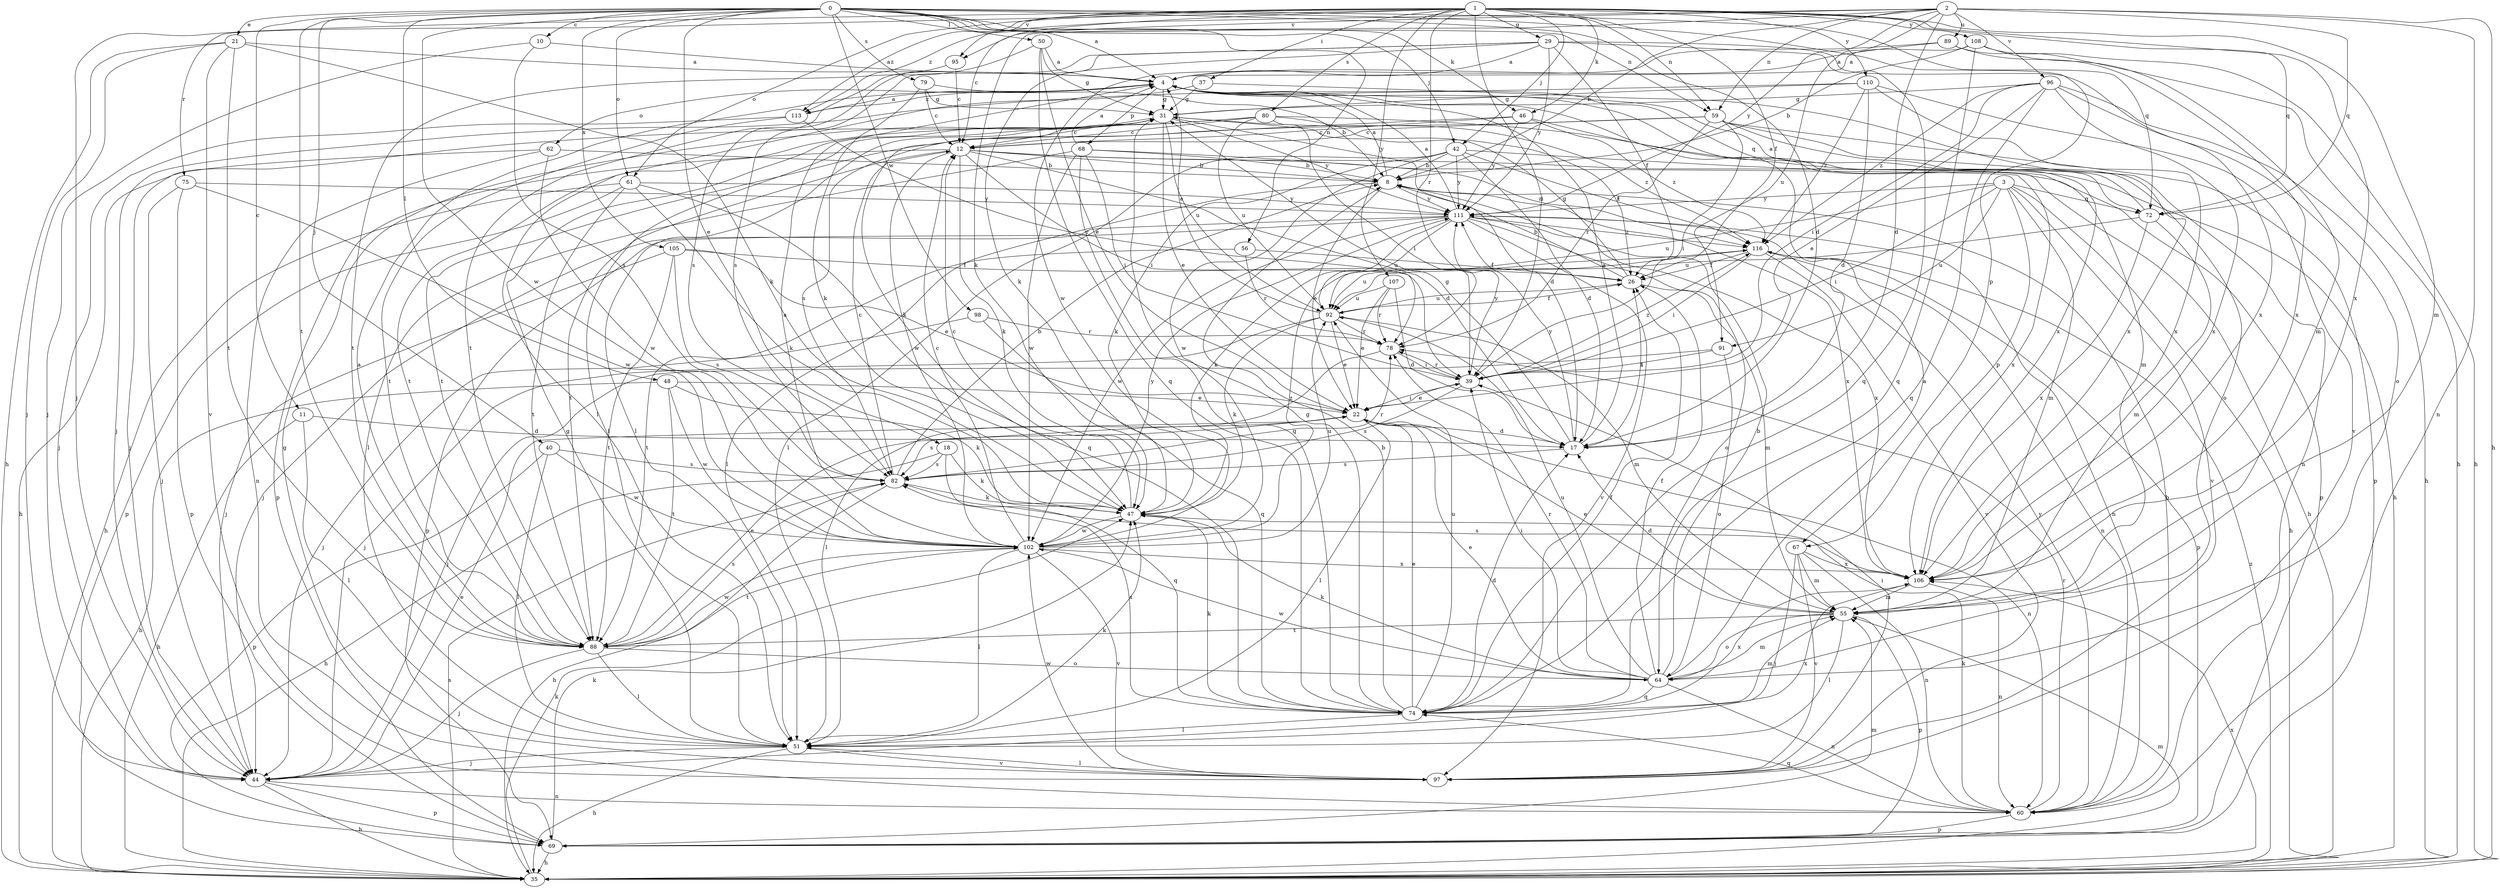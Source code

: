 strict digraph  {
0;
1;
2;
3;
4;
8;
10;
11;
12;
17;
18;
21;
22;
26;
29;
31;
35;
37;
39;
40;
42;
44;
46;
47;
48;
50;
51;
55;
56;
59;
60;
61;
62;
64;
67;
68;
69;
72;
74;
75;
78;
79;
80;
82;
88;
89;
91;
92;
95;
96;
97;
98;
102;
105;
106;
107;
108;
110;
111;
113;
116;
0 -> 4  [label=a];
0 -> 10  [label=c];
0 -> 11  [label=c];
0 -> 17  [label=d];
0 -> 18  [label=e];
0 -> 21  [label=e];
0 -> 40  [label=j];
0 -> 42  [label=j];
0 -> 46  [label=k];
0 -> 48  [label=l];
0 -> 50  [label=l];
0 -> 56  [label=n];
0 -> 59  [label=n];
0 -> 61  [label=o];
0 -> 67  [label=p];
0 -> 72  [label=q];
0 -> 79  [label=s];
0 -> 88  [label=t];
0 -> 98  [label=w];
0 -> 102  [label=w];
0 -> 105  [label=x];
1 -> 12  [label=c];
1 -> 26  [label=f];
1 -> 29  [label=g];
1 -> 37  [label=i];
1 -> 39  [label=i];
1 -> 42  [label=j];
1 -> 44  [label=j];
1 -> 46  [label=k];
1 -> 55  [label=m];
1 -> 59  [label=n];
1 -> 61  [label=o];
1 -> 72  [label=q];
1 -> 75  [label=r];
1 -> 78  [label=r];
1 -> 80  [label=s];
1 -> 95  [label=v];
1 -> 106  [label=x];
1 -> 107  [label=y];
1 -> 108  [label=y];
1 -> 110  [label=y];
1 -> 113  [label=z];
2 -> 8  [label=b];
2 -> 17  [label=d];
2 -> 35  [label=h];
2 -> 47  [label=k];
2 -> 59  [label=n];
2 -> 60  [label=n];
2 -> 72  [label=q];
2 -> 89  [label=u];
2 -> 91  [label=u];
2 -> 95  [label=v];
2 -> 96  [label=v];
2 -> 111  [label=y];
2 -> 113  [label=z];
3 -> 35  [label=h];
3 -> 39  [label=i];
3 -> 55  [label=m];
3 -> 67  [label=p];
3 -> 72  [label=q];
3 -> 91  [label=u];
3 -> 92  [label=u];
3 -> 97  [label=v];
3 -> 111  [label=y];
4 -> 31  [label=g];
4 -> 62  [label=o];
4 -> 68  [label=p];
4 -> 72  [label=q];
4 -> 106  [label=x];
4 -> 113  [label=z];
8 -> 4  [label=a];
8 -> 22  [label=e];
8 -> 51  [label=l];
8 -> 106  [label=x];
8 -> 111  [label=y];
10 -> 4  [label=a];
10 -> 44  [label=j];
10 -> 82  [label=s];
11 -> 17  [label=d];
11 -> 35  [label=h];
11 -> 51  [label=l];
12 -> 8  [label=b];
12 -> 17  [label=d];
12 -> 35  [label=h];
12 -> 39  [label=i];
12 -> 47  [label=k];
12 -> 69  [label=p];
12 -> 88  [label=t];
12 -> 102  [label=w];
12 -> 106  [label=x];
17 -> 4  [label=a];
17 -> 26  [label=f];
17 -> 31  [label=g];
17 -> 82  [label=s];
17 -> 111  [label=y];
18 -> 35  [label=h];
18 -> 47  [label=k];
18 -> 74  [label=q];
18 -> 82  [label=s];
21 -> 4  [label=a];
21 -> 35  [label=h];
21 -> 44  [label=j];
21 -> 47  [label=k];
21 -> 88  [label=t];
21 -> 97  [label=v];
22 -> 17  [label=d];
22 -> 39  [label=i];
22 -> 51  [label=l];
22 -> 60  [label=n];
22 -> 82  [label=s];
26 -> 8  [label=b];
26 -> 31  [label=g];
26 -> 55  [label=m];
26 -> 92  [label=u];
29 -> 4  [label=a];
29 -> 26  [label=f];
29 -> 47  [label=k];
29 -> 74  [label=q];
29 -> 82  [label=s];
29 -> 88  [label=t];
29 -> 106  [label=x];
29 -> 111  [label=y];
31 -> 12  [label=c];
31 -> 17  [label=d];
31 -> 22  [label=e];
31 -> 44  [label=j];
31 -> 51  [label=l];
31 -> 88  [label=t];
31 -> 92  [label=u];
31 -> 111  [label=y];
31 -> 116  [label=z];
35 -> 47  [label=k];
35 -> 55  [label=m];
35 -> 82  [label=s];
35 -> 106  [label=x];
35 -> 116  [label=z];
37 -> 31  [label=g];
37 -> 51  [label=l];
37 -> 106  [label=x];
39 -> 22  [label=e];
39 -> 78  [label=r];
39 -> 82  [label=s];
39 -> 111  [label=y];
39 -> 116  [label=z];
40 -> 51  [label=l];
40 -> 69  [label=p];
40 -> 82  [label=s];
40 -> 102  [label=w];
42 -> 8  [label=b];
42 -> 17  [label=d];
42 -> 47  [label=k];
42 -> 51  [label=l];
42 -> 69  [label=p];
42 -> 102  [label=w];
42 -> 111  [label=y];
42 -> 116  [label=z];
44 -> 22  [label=e];
44 -> 35  [label=h];
44 -> 60  [label=n];
44 -> 69  [label=p];
46 -> 12  [label=c];
46 -> 55  [label=m];
46 -> 82  [label=s];
46 -> 111  [label=y];
46 -> 116  [label=z];
47 -> 12  [label=c];
47 -> 102  [label=w];
48 -> 22  [label=e];
48 -> 35  [label=h];
48 -> 47  [label=k];
48 -> 88  [label=t];
48 -> 102  [label=w];
50 -> 4  [label=a];
50 -> 22  [label=e];
50 -> 31  [label=g];
50 -> 74  [label=q];
50 -> 88  [label=t];
51 -> 31  [label=g];
51 -> 35  [label=h];
51 -> 44  [label=j];
51 -> 47  [label=k];
51 -> 97  [label=v];
51 -> 106  [label=x];
55 -> 17  [label=d];
55 -> 22  [label=e];
55 -> 51  [label=l];
55 -> 64  [label=o];
55 -> 69  [label=p];
55 -> 88  [label=t];
56 -> 26  [label=f];
56 -> 78  [label=r];
56 -> 88  [label=t];
59 -> 12  [label=c];
59 -> 39  [label=i];
59 -> 60  [label=n];
59 -> 64  [label=o];
59 -> 69  [label=p];
59 -> 78  [label=r];
59 -> 88  [label=t];
60 -> 8  [label=b];
60 -> 47  [label=k];
60 -> 69  [label=p];
60 -> 74  [label=q];
60 -> 78  [label=r];
60 -> 111  [label=y];
61 -> 35  [label=h];
61 -> 47  [label=k];
61 -> 69  [label=p];
61 -> 74  [label=q];
61 -> 88  [label=t];
61 -> 111  [label=y];
62 -> 8  [label=b];
62 -> 35  [label=h];
62 -> 60  [label=n];
62 -> 102  [label=w];
64 -> 4  [label=a];
64 -> 8  [label=b];
64 -> 22  [label=e];
64 -> 26  [label=f];
64 -> 39  [label=i];
64 -> 47  [label=k];
64 -> 55  [label=m];
64 -> 60  [label=n];
64 -> 74  [label=q];
64 -> 78  [label=r];
64 -> 92  [label=u];
64 -> 102  [label=w];
67 -> 44  [label=j];
67 -> 55  [label=m];
67 -> 60  [label=n];
67 -> 97  [label=v];
67 -> 106  [label=x];
68 -> 4  [label=a];
68 -> 8  [label=b];
68 -> 39  [label=i];
68 -> 51  [label=l];
68 -> 74  [label=q];
68 -> 102  [label=w];
68 -> 116  [label=z];
69 -> 35  [label=h];
69 -> 47  [label=k];
69 -> 55  [label=m];
72 -> 4  [label=a];
72 -> 55  [label=m];
72 -> 92  [label=u];
72 -> 106  [label=x];
74 -> 8  [label=b];
74 -> 17  [label=d];
74 -> 22  [label=e];
74 -> 26  [label=f];
74 -> 31  [label=g];
74 -> 47  [label=k];
74 -> 51  [label=l];
74 -> 55  [label=m];
74 -> 82  [label=s];
74 -> 92  [label=u];
74 -> 106  [label=x];
75 -> 44  [label=j];
75 -> 69  [label=p];
75 -> 102  [label=w];
75 -> 111  [label=y];
78 -> 39  [label=i];
78 -> 51  [label=l];
79 -> 8  [label=b];
79 -> 12  [label=c];
79 -> 31  [label=g];
79 -> 47  [label=k];
80 -> 12  [label=c];
80 -> 26  [label=f];
80 -> 35  [label=h];
80 -> 39  [label=i];
80 -> 47  [label=k];
80 -> 51  [label=l];
80 -> 92  [label=u];
82 -> 8  [label=b];
82 -> 12  [label=c];
82 -> 35  [label=h];
82 -> 47  [label=k];
82 -> 78  [label=r];
88 -> 4  [label=a];
88 -> 22  [label=e];
88 -> 44  [label=j];
88 -> 51  [label=l];
88 -> 64  [label=o];
88 -> 82  [label=s];
88 -> 102  [label=w];
89 -> 4  [label=a];
89 -> 35  [label=h];
89 -> 102  [label=w];
89 -> 106  [label=x];
91 -> 39  [label=i];
91 -> 44  [label=j];
91 -> 64  [label=o];
92 -> 4  [label=a];
92 -> 22  [label=e];
92 -> 26  [label=f];
92 -> 44  [label=j];
92 -> 47  [label=k];
92 -> 55  [label=m];
92 -> 78  [label=r];
95 -> 12  [label=c];
95 -> 82  [label=s];
96 -> 22  [label=e];
96 -> 31  [label=g];
96 -> 35  [label=h];
96 -> 39  [label=i];
96 -> 64  [label=o];
96 -> 74  [label=q];
96 -> 106  [label=x];
96 -> 116  [label=z];
97 -> 31  [label=g];
97 -> 39  [label=i];
97 -> 51  [label=l];
97 -> 102  [label=w];
98 -> 44  [label=j];
98 -> 74  [label=q];
98 -> 78  [label=r];
102 -> 4  [label=a];
102 -> 12  [label=c];
102 -> 51  [label=l];
102 -> 88  [label=t];
102 -> 92  [label=u];
102 -> 97  [label=v];
102 -> 106  [label=x];
102 -> 111  [label=y];
102 -> 116  [label=z];
105 -> 22  [label=e];
105 -> 26  [label=f];
105 -> 44  [label=j];
105 -> 82  [label=s];
105 -> 88  [label=t];
106 -> 55  [label=m];
106 -> 60  [label=n];
106 -> 82  [label=s];
107 -> 17  [label=d];
107 -> 22  [label=e];
107 -> 78  [label=r];
107 -> 92  [label=u];
108 -> 4  [label=a];
108 -> 8  [label=b];
108 -> 35  [label=h];
108 -> 55  [label=m];
108 -> 74  [label=q];
110 -> 17  [label=d];
110 -> 31  [label=g];
110 -> 44  [label=j];
110 -> 97  [label=v];
110 -> 106  [label=x];
110 -> 116  [label=z];
111 -> 4  [label=a];
111 -> 44  [label=j];
111 -> 47  [label=k];
111 -> 60  [label=n];
111 -> 64  [label=o];
111 -> 69  [label=p];
111 -> 92  [label=u];
111 -> 97  [label=v];
111 -> 102  [label=w];
111 -> 106  [label=x];
111 -> 116  [label=z];
113 -> 4  [label=a];
113 -> 44  [label=j];
113 -> 78  [label=r];
113 -> 88  [label=t];
116 -> 26  [label=f];
116 -> 39  [label=i];
116 -> 60  [label=n];
116 -> 69  [label=p];
116 -> 92  [label=u];
116 -> 97  [label=v];
}
